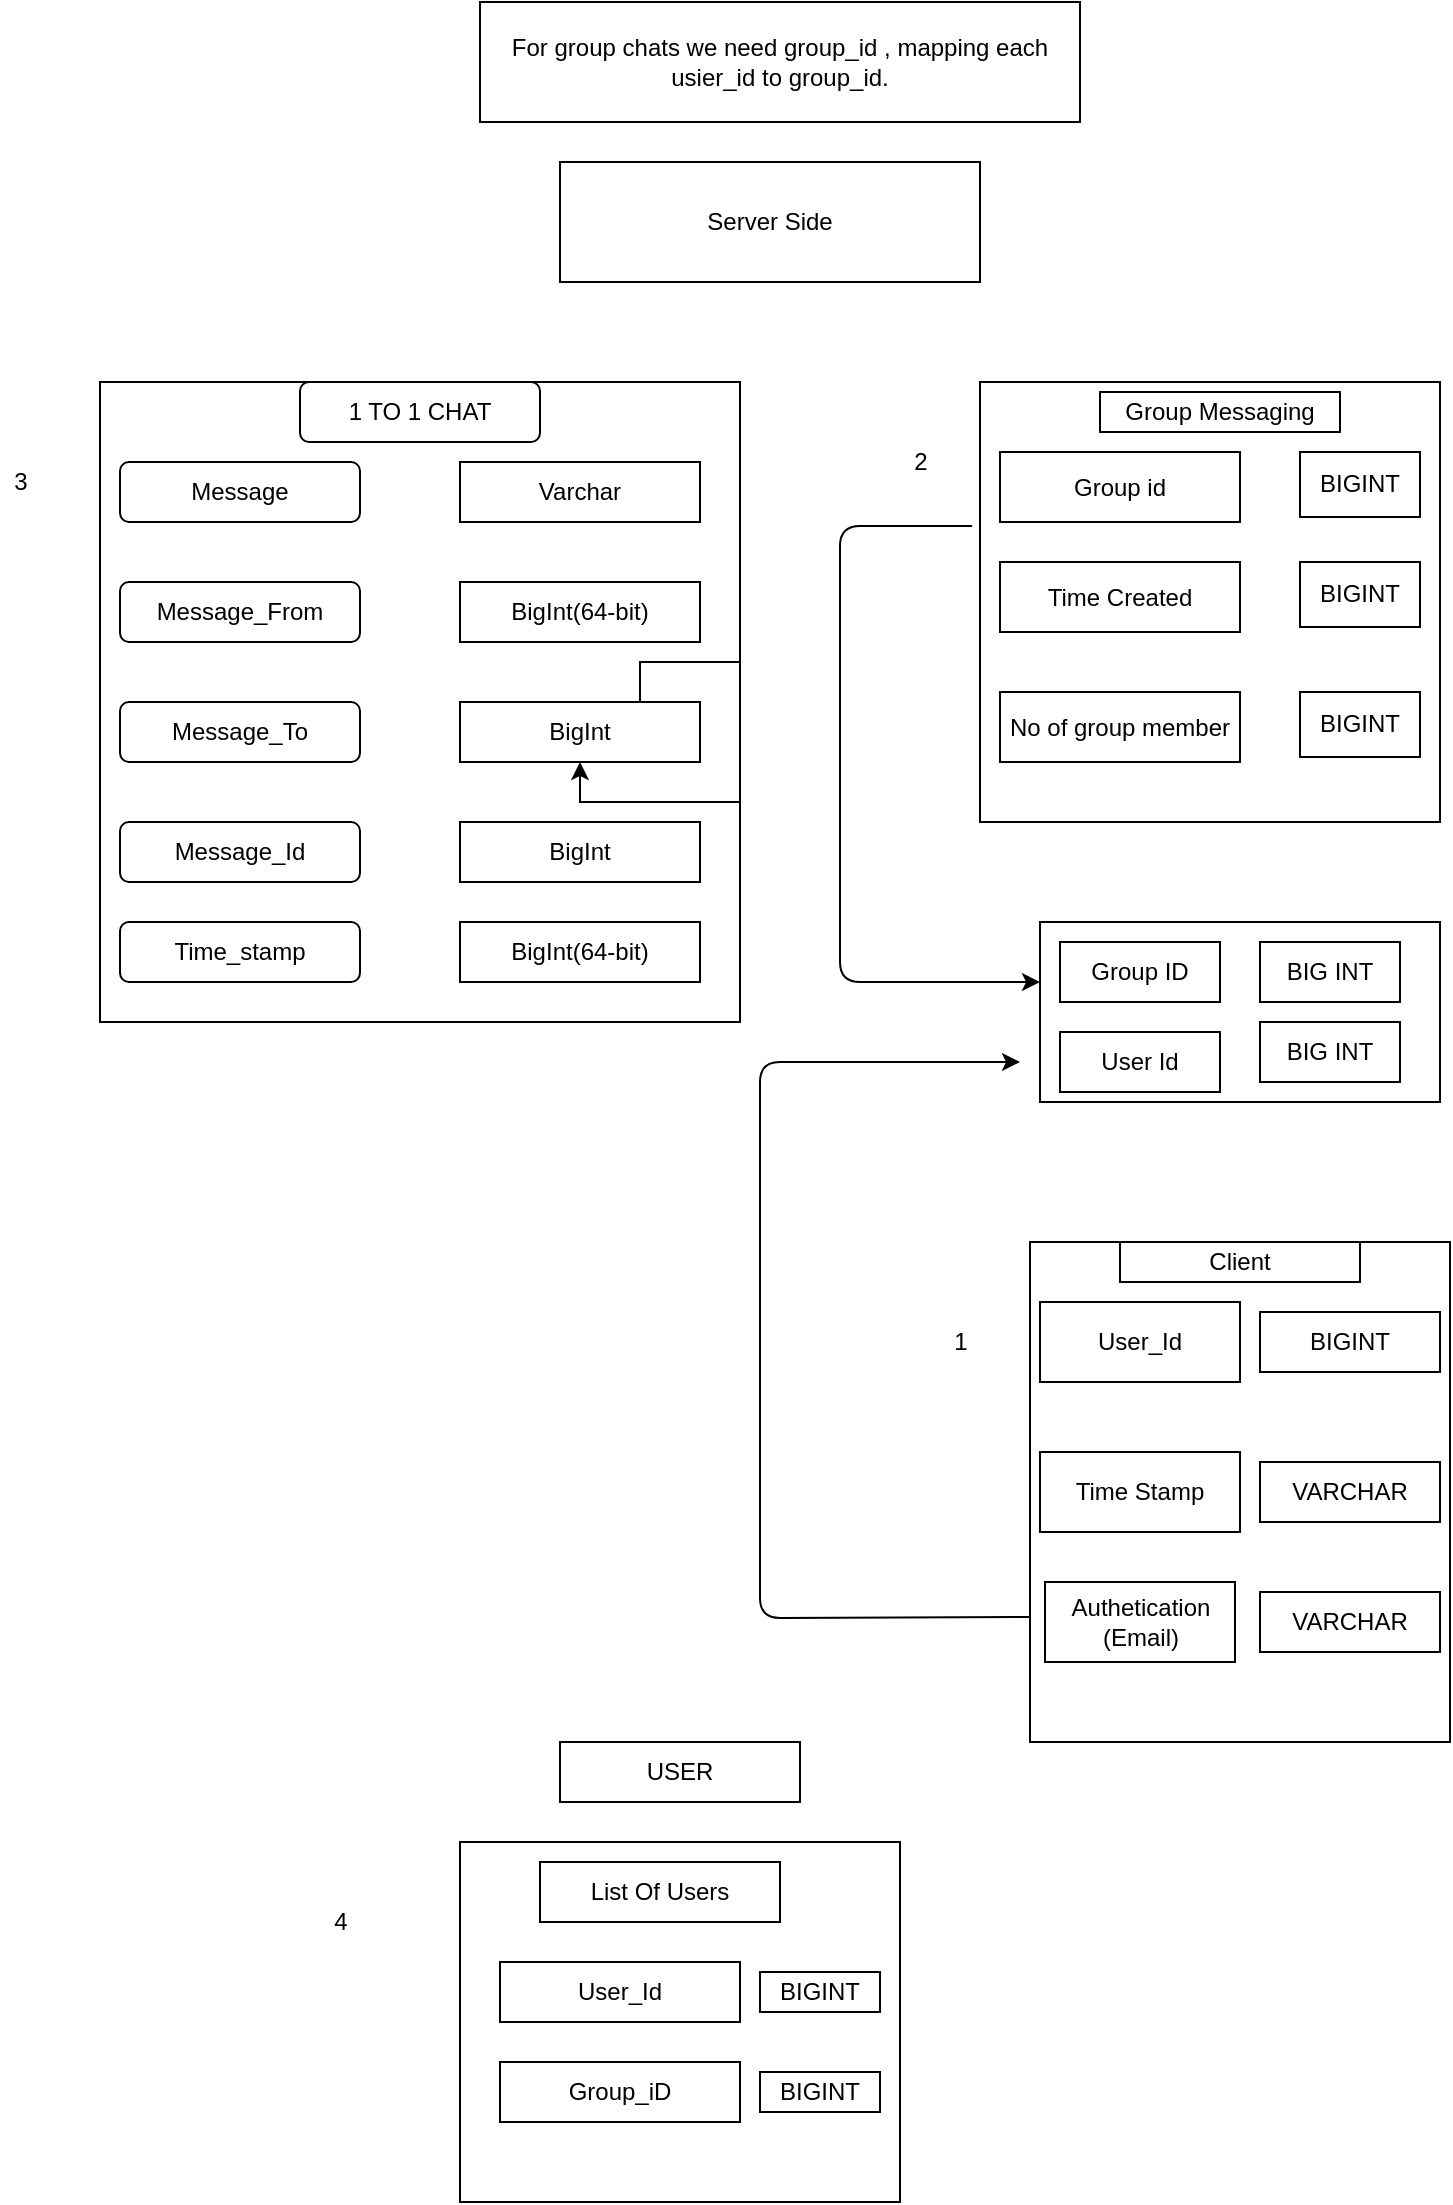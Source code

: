 <mxfile version="14.7.6" type="github">
  <diagram id="MqI81qCm6mwfX92G_5o7" name="Page-1">
    <mxGraphModel dx="798" dy="462" grid="1" gridSize="10" guides="1" tooltips="1" connect="1" arrows="1" fold="1" page="1" pageScale="1" pageWidth="827" pageHeight="1169" math="0" shadow="0">
      <root>
        <mxCell id="0" />
        <mxCell id="1" parent="0" />
        <mxCell id="Vt6wYl9N-vJ9xgdhq9Ds-1" value="&lt;span style=&quot;color: rgba(0 , 0 , 0 , 0) ; font-family: monospace ; font-size: 0px&quot;&gt;%3CmxGraphModel%3E%3Croot%3E%3CmxCell%20id%3D%220%22%2F%3E%3CmxCell%20id%3D%221%22%20parent%3D%220%22%2F%3E%3CmxCell%20id%3D%222%22%20value%3D%22Varchar%22%20style%3D%22rounded%3D0%3BwhiteSpace%3Dwrap%3Bhtml%3D1%3B%22%20vertex%3D%221%22%20parent%3D%221%22%3E%3CmxGeometry%20x%3D%22260%22%20y%3D%22270%22%20width%3D%22120%22%20height%3D%2230%22%20as%3D%22geometry%22%2F%3E%3C%2FmxCell%3E%3C%2Froot%3E%3C%2FmxGraphModel%3E&lt;/span&gt;" style="whiteSpace=wrap;html=1;aspect=fixed;" parent="1" vertex="1">
          <mxGeometry x="80" y="230" width="320" height="320" as="geometry" />
        </mxCell>
        <mxCell id="Vt6wYl9N-vJ9xgdhq9Ds-2" value="Message" style="rounded=1;whiteSpace=wrap;html=1;" parent="1" vertex="1">
          <mxGeometry x="90" y="270" width="120" height="30" as="geometry" />
        </mxCell>
        <mxCell id="Vt6wYl9N-vJ9xgdhq9Ds-3" value="Message_From" style="rounded=1;whiteSpace=wrap;html=1;" parent="1" vertex="1">
          <mxGeometry x="90" y="330" width="120" height="30" as="geometry" />
        </mxCell>
        <mxCell id="Vt6wYl9N-vJ9xgdhq9Ds-4" value="Message_To" style="rounded=1;whiteSpace=wrap;html=1;" parent="1" vertex="1">
          <mxGeometry x="90" y="390" width="120" height="30" as="geometry" />
        </mxCell>
        <mxCell id="Vt6wYl9N-vJ9xgdhq9Ds-5" value="Message_Id" style="rounded=1;whiteSpace=wrap;html=1;" parent="1" vertex="1">
          <mxGeometry x="90" y="450" width="120" height="30" as="geometry" />
        </mxCell>
        <mxCell id="Vt6wYl9N-vJ9xgdhq9Ds-6" value="Time_stamp" style="rounded=1;whiteSpace=wrap;html=1;" parent="1" vertex="1">
          <mxGeometry x="90" y="500" width="120" height="30" as="geometry" />
        </mxCell>
        <mxCell id="Vt6wYl9N-vJ9xgdhq9Ds-7" value="Varchar" style="rounded=0;whiteSpace=wrap;html=1;" parent="1" vertex="1">
          <mxGeometry x="260" y="270" width="120" height="30" as="geometry" />
        </mxCell>
        <mxCell id="Vt6wYl9N-vJ9xgdhq9Ds-10" value="BigInt(64-bit)" style="rounded=0;whiteSpace=wrap;html=1;" parent="1" vertex="1">
          <mxGeometry x="260" y="330" width="120" height="30" as="geometry" />
        </mxCell>
        <mxCell id="Vt6wYl9N-vJ9xgdhq9Ds-11" value="BigInt&lt;span style=&quot;color: rgba(0 , 0 , 0 , 0) ; font-family: monospace ; font-size: 0px&quot;&gt;%3CmxGraphModel%3E%3Croot%3E%3CmxCell%20id%3D%220%22%2F%3E%3CmxCell%20id%3D%221%22%20parent%3D%220%22%2F%3E%3CmxCell%20id%3D%222%22%20value%3D%22Varchar%22%20style%3D%22rounded%3D0%3BwhiteSpace%3Dwrap%3Bhtml%3D1%3B%22%20vertex%3D%221%22%20parent%3D%221%22%3E%3CmxGeometry%20x%3D%22260%22%20y%3D%22270%22%20width%3D%22120%22%20height%3D%2230%22%20as%3D%22geometry%22%2F%3E%3C%2FmxCell%3E%3C%2Froot%3E%3C%2FmxGraphModel%3E(64-BI&lt;/span&gt;" style="rounded=0;whiteSpace=wrap;html=1;" parent="1" vertex="1">
          <mxGeometry x="260" y="390" width="120" height="30" as="geometry" />
        </mxCell>
        <mxCell id="Vt6wYl9N-vJ9xgdhq9Ds-12" value="BigInt" style="rounded=0;whiteSpace=wrap;html=1;" parent="1" vertex="1">
          <mxGeometry x="260" y="450" width="120" height="30" as="geometry" />
        </mxCell>
        <mxCell id="Vt6wYl9N-vJ9xgdhq9Ds-13" value="BigInt(64-bit)" style="rounded=0;whiteSpace=wrap;html=1;" parent="1" vertex="1">
          <mxGeometry x="260" y="500" width="120" height="30" as="geometry" />
        </mxCell>
        <mxCell id="Vt6wYl9N-vJ9xgdhq9Ds-14" value="1 TO 1 CHAT" style="rounded=1;whiteSpace=wrap;html=1;" parent="1" vertex="1">
          <mxGeometry x="180" y="230" width="120" height="30" as="geometry" />
        </mxCell>
        <mxCell id="Vt6wYl9N-vJ9xgdhq9Ds-15" value="For group chats we need group_id , mapping each usier_id to group_id.&lt;br&gt;" style="rounded=0;whiteSpace=wrap;html=1;" parent="1" vertex="1">
          <mxGeometry x="270" y="40" width="300" height="60" as="geometry" />
        </mxCell>
        <mxCell id="NmMel21qsUaPyQSseA2x-1" value="" style="rounded=0;whiteSpace=wrap;html=1;" parent="1" vertex="1">
          <mxGeometry x="520" y="230" width="230" height="220" as="geometry" />
        </mxCell>
        <mxCell id="NmMel21qsUaPyQSseA2x-2" value="Message" style="rounded=0;whiteSpace=wrap;html=1;" parent="1" vertex="1">
          <mxGeometry x="530" y="265" width="120" height="35" as="geometry" />
        </mxCell>
        <mxCell id="NmMel21qsUaPyQSseA2x-3" value="Group id" style="rounded=0;whiteSpace=wrap;html=1;" parent="1" vertex="1">
          <mxGeometry x="530" y="265" width="120" height="35" as="geometry" />
        </mxCell>
        <mxCell id="NmMel21qsUaPyQSseA2x-4" value="Time Created" style="rounded=0;whiteSpace=wrap;html=1;" parent="1" vertex="1">
          <mxGeometry x="530" y="320" width="120" height="35" as="geometry" />
        </mxCell>
        <mxCell id="NmMel21qsUaPyQSseA2x-5" value="No of group member" style="rounded=0;whiteSpace=wrap;html=1;" parent="1" vertex="1">
          <mxGeometry x="530" y="385" width="120" height="35" as="geometry" />
        </mxCell>
        <mxCell id="NmMel21qsUaPyQSseA2x-6" value="Group Messaging" style="rounded=0;whiteSpace=wrap;html=1;" parent="1" vertex="1">
          <mxGeometry x="580" y="235" width="120" height="20" as="geometry" />
        </mxCell>
        <mxCell id="NmMel21qsUaPyQSseA2x-7" value="BIGINT" style="rounded=0;whiteSpace=wrap;html=1;" parent="1" vertex="1">
          <mxGeometry x="680" y="265" width="60" height="32.5" as="geometry" />
        </mxCell>
        <mxCell id="NmMel21qsUaPyQSseA2x-8" value="BIGINT" style="rounded=0;whiteSpace=wrap;html=1;" parent="1" vertex="1">
          <mxGeometry x="680" y="320" width="60" height="32.5" as="geometry" />
        </mxCell>
        <mxCell id="NmMel21qsUaPyQSseA2x-9" value="BIGINT" style="rounded=0;whiteSpace=wrap;html=1;" parent="1" vertex="1">
          <mxGeometry x="680" y="385" width="60" height="32.5" as="geometry" />
        </mxCell>
        <mxCell id="NmMel21qsUaPyQSseA2x-10" value="" style="endArrow=classic;html=1;exitX=-0.017;exitY=0.327;exitDx=0;exitDy=0;exitPerimeter=0;" parent="1" source="NmMel21qsUaPyQSseA2x-1" edge="1">
          <mxGeometry width="50" height="50" relative="1" as="geometry">
            <mxPoint x="460" y="308" as="sourcePoint" />
            <mxPoint x="550" y="530" as="targetPoint" />
            <Array as="points">
              <mxPoint x="450" y="302" />
              <mxPoint x="450" y="530" />
            </Array>
          </mxGeometry>
        </mxCell>
        <mxCell id="NmMel21qsUaPyQSseA2x-11" value="" style="rounded=0;whiteSpace=wrap;html=1;" parent="1" vertex="1">
          <mxGeometry x="550" y="500" width="200" height="90" as="geometry" />
        </mxCell>
        <mxCell id="NmMel21qsUaPyQSseA2x-12" value="Group ID" style="rounded=0;whiteSpace=wrap;html=1;" parent="1" vertex="1">
          <mxGeometry x="560" y="510" width="80" height="30" as="geometry" />
        </mxCell>
        <mxCell id="NmMel21qsUaPyQSseA2x-13" style="edgeStyle=orthogonalEdgeStyle;rounded=0;orthogonalLoop=1;jettySize=auto;html=1;exitX=0.75;exitY=0;exitDx=0;exitDy=0;" parent="1" source="Vt6wYl9N-vJ9xgdhq9Ds-11" target="Vt6wYl9N-vJ9xgdhq9Ds-11" edge="1">
          <mxGeometry relative="1" as="geometry" />
        </mxCell>
        <mxCell id="NmMel21qsUaPyQSseA2x-15" value="User Id" style="rounded=0;whiteSpace=wrap;html=1;" parent="1" vertex="1">
          <mxGeometry x="560" y="555" width="80" height="30" as="geometry" />
        </mxCell>
        <mxCell id="NmMel21qsUaPyQSseA2x-16" value="BIG INT" style="rounded=0;whiteSpace=wrap;html=1;" parent="1" vertex="1">
          <mxGeometry x="660" y="510" width="70" height="30" as="geometry" />
        </mxCell>
        <mxCell id="NmMel21qsUaPyQSseA2x-18" value="BIG INT" style="rounded=0;whiteSpace=wrap;html=1;" parent="1" vertex="1">
          <mxGeometry x="660" y="550" width="70" height="30" as="geometry" />
        </mxCell>
        <mxCell id="NmMel21qsUaPyQSseA2x-19" value="" style="rounded=0;whiteSpace=wrap;html=1;" parent="1" vertex="1">
          <mxGeometry x="545" y="660" width="210" height="250" as="geometry" />
        </mxCell>
        <mxCell id="NmMel21qsUaPyQSseA2x-20" value="User_Id" style="rounded=0;whiteSpace=wrap;html=1;" parent="1" vertex="1">
          <mxGeometry x="550" y="690" width="100" height="40" as="geometry" />
        </mxCell>
        <mxCell id="NmMel21qsUaPyQSseA2x-21" value="Time Stamp" style="rounded=0;whiteSpace=wrap;html=1;" parent="1" vertex="1">
          <mxGeometry x="550" y="765" width="100" height="40" as="geometry" />
        </mxCell>
        <mxCell id="NmMel21qsUaPyQSseA2x-22" value="Authetication&lt;br&gt;(Email)" style="rounded=0;whiteSpace=wrap;html=1;" parent="1" vertex="1">
          <mxGeometry x="552.5" y="830" width="95" height="40" as="geometry" />
        </mxCell>
        <mxCell id="NmMel21qsUaPyQSseA2x-23" value="BIGINT" style="rounded=0;whiteSpace=wrap;html=1;" parent="1" vertex="1">
          <mxGeometry x="660" y="695" width="90" height="30" as="geometry" />
        </mxCell>
        <mxCell id="NmMel21qsUaPyQSseA2x-25" value="VARCHAR" style="rounded=0;whiteSpace=wrap;html=1;" parent="1" vertex="1">
          <mxGeometry x="660" y="770" width="90" height="30" as="geometry" />
        </mxCell>
        <mxCell id="NmMel21qsUaPyQSseA2x-26" value="VARCHAR" style="rounded=0;whiteSpace=wrap;html=1;" parent="1" vertex="1">
          <mxGeometry x="660" y="835" width="90" height="30" as="geometry" />
        </mxCell>
        <mxCell id="NmMel21qsUaPyQSseA2x-27" value="" style="endArrow=classic;html=1;exitX=0;exitY=0.75;exitDx=0;exitDy=0;" parent="1" source="NmMel21qsUaPyQSseA2x-19" edge="1">
          <mxGeometry width="50" height="50" relative="1" as="geometry">
            <mxPoint x="410" y="835" as="sourcePoint" />
            <mxPoint x="540" y="570" as="targetPoint" />
            <Array as="points">
              <mxPoint x="410" y="848" />
              <mxPoint x="410" y="570" />
            </Array>
          </mxGeometry>
        </mxCell>
        <mxCell id="NmMel21qsUaPyQSseA2x-28" value="Client" style="rounded=0;whiteSpace=wrap;html=1;" parent="1" vertex="1">
          <mxGeometry x="590" y="660" width="120" height="20" as="geometry" />
        </mxCell>
        <mxCell id="NmMel21qsUaPyQSseA2x-29" value="Server Side" style="rounded=0;whiteSpace=wrap;html=1;" parent="1" vertex="1">
          <mxGeometry x="310" y="120" width="210" height="60" as="geometry" />
        </mxCell>
        <mxCell id="NmMel21qsUaPyQSseA2x-30" value="USER" style="rounded=0;whiteSpace=wrap;html=1;" parent="1" vertex="1">
          <mxGeometry x="310" y="910" width="120" height="30" as="geometry" />
        </mxCell>
        <mxCell id="NmMel21qsUaPyQSseA2x-31" value="" style="rounded=0;whiteSpace=wrap;html=1;" parent="1" vertex="1">
          <mxGeometry x="260" y="960" width="220" height="180" as="geometry" />
        </mxCell>
        <mxCell id="NmMel21qsUaPyQSseA2x-32" value="List Of Users" style="rounded=0;whiteSpace=wrap;html=1;" parent="1" vertex="1">
          <mxGeometry x="300" y="970" width="120" height="30" as="geometry" />
        </mxCell>
        <mxCell id="NmMel21qsUaPyQSseA2x-33" value="User_Id" style="rounded=0;whiteSpace=wrap;html=1;" parent="1" vertex="1">
          <mxGeometry x="280" y="1020" width="120" height="30" as="geometry" />
        </mxCell>
        <mxCell id="NmMel21qsUaPyQSseA2x-34" value="Group_iD" style="rounded=0;whiteSpace=wrap;html=1;" parent="1" vertex="1">
          <mxGeometry x="280" y="1070" width="120" height="30" as="geometry" />
        </mxCell>
        <mxCell id="NmMel21qsUaPyQSseA2x-35" value="BIGINT" style="rounded=0;whiteSpace=wrap;html=1;" parent="1" vertex="1">
          <mxGeometry x="410" y="1025" width="60" height="20" as="geometry" />
        </mxCell>
        <mxCell id="NmMel21qsUaPyQSseA2x-36" value="BIGINT" style="rounded=0;whiteSpace=wrap;html=1;" parent="1" vertex="1">
          <mxGeometry x="410" y="1075" width="60" height="20" as="geometry" />
        </mxCell>
        <mxCell id="B1uADUiNr94l9wbXVcZr-1" value="1" style="text;html=1;align=center;verticalAlign=middle;resizable=0;points=[];autosize=1;strokeColor=none;" vertex="1" parent="1">
          <mxGeometry x="500" y="700" width="20" height="20" as="geometry" />
        </mxCell>
        <mxCell id="B1uADUiNr94l9wbXVcZr-3" value="2" style="text;html=1;align=center;verticalAlign=middle;resizable=0;points=[];autosize=1;strokeColor=none;" vertex="1" parent="1">
          <mxGeometry x="480" y="260" width="20" height="20" as="geometry" />
        </mxCell>
        <mxCell id="B1uADUiNr94l9wbXVcZr-4" value="3" style="text;html=1;align=center;verticalAlign=middle;resizable=0;points=[];autosize=1;strokeColor=none;" vertex="1" parent="1">
          <mxGeometry x="30" y="270" width="20" height="20" as="geometry" />
        </mxCell>
        <mxCell id="B1uADUiNr94l9wbXVcZr-5" value="4" style="text;html=1;align=center;verticalAlign=middle;resizable=0;points=[];autosize=1;strokeColor=none;" vertex="1" parent="1">
          <mxGeometry x="190" y="990" width="20" height="20" as="geometry" />
        </mxCell>
      </root>
    </mxGraphModel>
  </diagram>
</mxfile>
